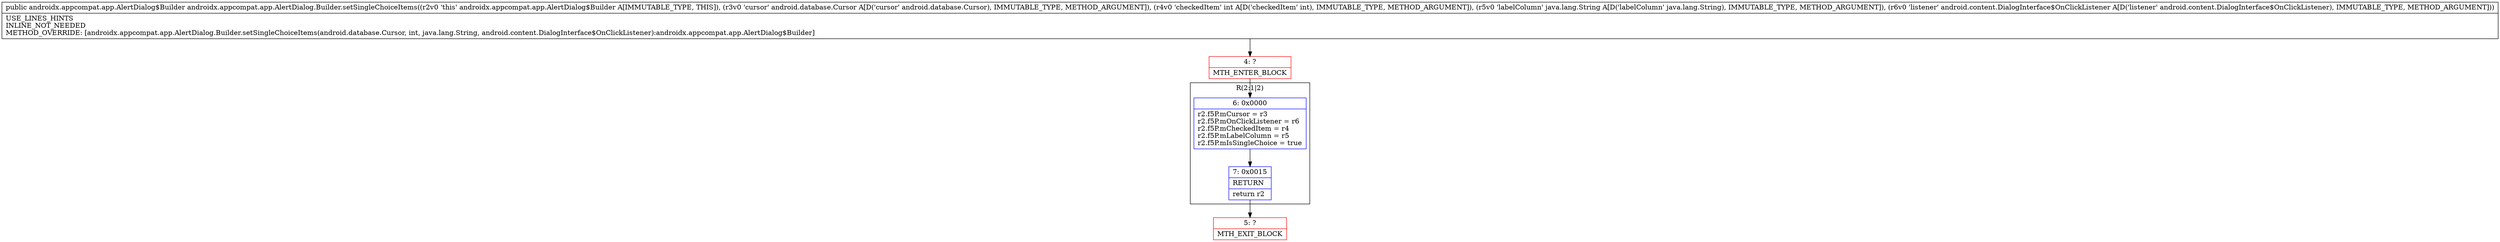 digraph "CFG forandroidx.appcompat.app.AlertDialog.Builder.setSingleChoiceItems(Landroid\/database\/Cursor;ILjava\/lang\/String;Landroid\/content\/DialogInterface$OnClickListener;)Landroidx\/appcompat\/app\/AlertDialog$Builder;" {
subgraph cluster_Region_935979563 {
label = "R(2:1|2)";
node [shape=record,color=blue];
Node_6 [shape=record,label="{6\:\ 0x0000|r2.f5P.mCursor = r3\lr2.f5P.mOnClickListener = r6\lr2.f5P.mCheckedItem = r4\lr2.f5P.mLabelColumn = r5\lr2.f5P.mIsSingleChoice = true\l}"];
Node_7 [shape=record,label="{7\:\ 0x0015|RETURN\l|return r2\l}"];
}
Node_4 [shape=record,color=red,label="{4\:\ ?|MTH_ENTER_BLOCK\l}"];
Node_5 [shape=record,color=red,label="{5\:\ ?|MTH_EXIT_BLOCK\l}"];
MethodNode[shape=record,label="{public androidx.appcompat.app.AlertDialog$Builder androidx.appcompat.app.AlertDialog.Builder.setSingleChoiceItems((r2v0 'this' androidx.appcompat.app.AlertDialog$Builder A[IMMUTABLE_TYPE, THIS]), (r3v0 'cursor' android.database.Cursor A[D('cursor' android.database.Cursor), IMMUTABLE_TYPE, METHOD_ARGUMENT]), (r4v0 'checkedItem' int A[D('checkedItem' int), IMMUTABLE_TYPE, METHOD_ARGUMENT]), (r5v0 'labelColumn' java.lang.String A[D('labelColumn' java.lang.String), IMMUTABLE_TYPE, METHOD_ARGUMENT]), (r6v0 'listener' android.content.DialogInterface$OnClickListener A[D('listener' android.content.DialogInterface$OnClickListener), IMMUTABLE_TYPE, METHOD_ARGUMENT]))  | USE_LINES_HINTS\lINLINE_NOT_NEEDED\lMETHOD_OVERRIDE: [androidx.appcompat.app.AlertDialog.Builder.setSingleChoiceItems(android.database.Cursor, int, java.lang.String, android.content.DialogInterface$OnClickListener):androidx.appcompat.app.AlertDialog$Builder]\l}"];
MethodNode -> Node_4;Node_6 -> Node_7;
Node_7 -> Node_5;
Node_4 -> Node_6;
}

